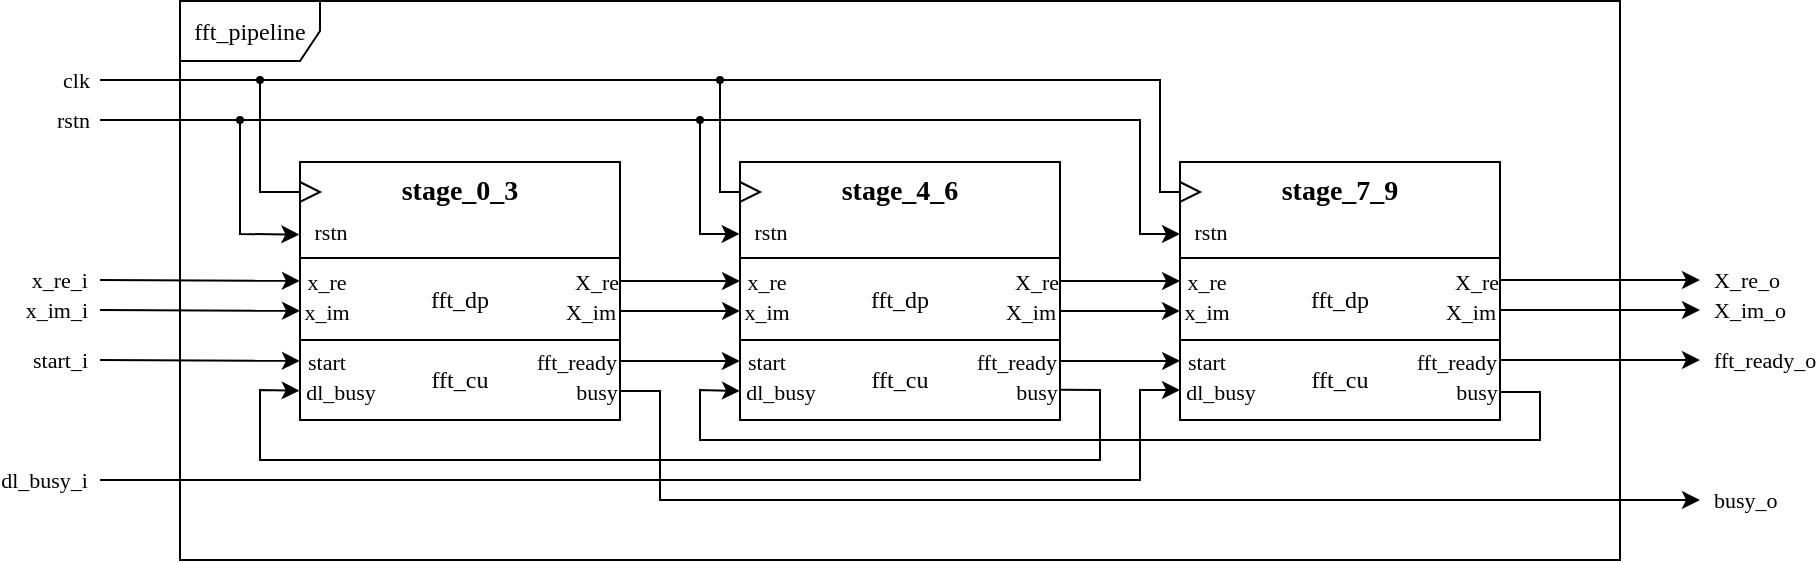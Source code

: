 <mxfile version="25.0.3">
  <diagram name="Page-1" id="58cdce13-f638-feb5-8d6f-7d28b1aa9fa0">
    <mxGraphModel dx="1434" dy="766" grid="1" gridSize="5" guides="1" tooltips="1" connect="1" arrows="1" fold="1" page="1" pageScale="1" pageWidth="1100" pageHeight="850" background="none" math="0" shadow="0">
      <root>
        <mxCell id="0" />
        <mxCell id="1" parent="0" />
        <mxCell id="S5aGi3HF0J0l1EgHDcWB-17" value="&lt;span&gt;stage_0_3&lt;/span&gt;" style="rounded=0;whiteSpace=wrap;html=1;fillColor=default;verticalAlign=top;fontFamily=NewsGotT;fontStyle=1;fontSize=14;" parent="1" vertex="1">
          <mxGeometry x="220" y="141" width="160" height="129" as="geometry" />
        </mxCell>
        <mxCell id="2a3bc250acf0617d-8" value="&lt;font data-font-src=&quot;https://db.onlinewebfonts.com/t/17e268efa7d01d3f0d6c6c4d95f4326c.ttf&quot;&gt;fft_pipeline&lt;/font&gt;" style="shape=umlFrame;whiteSpace=wrap;html=1;rounded=1;shadow=0;comic=0;labelBackgroundColor=none;strokeWidth=1;fontFamily=NewsGotT;fontSize=12;align=center;movable=1;resizable=1;rotatable=1;deletable=1;editable=1;locked=0;connectable=1;width=70;height=30;" parent="1" vertex="1">
          <mxGeometry x="160" y="60.5" width="720" height="279.5" as="geometry" />
        </mxCell>
        <mxCell id="S5aGi3HF0J0l1EgHDcWB-3" value="fft_dp" style="rounded=0;whiteSpace=wrap;html=1;fontFamily=NewsGotT;" parent="1" vertex="1">
          <mxGeometry x="220" y="189" width="160" height="41" as="geometry" />
        </mxCell>
        <mxCell id="S5aGi3HF0J0l1EgHDcWB-5" value="" style="endArrow=none;html=1;rounded=0;entryX=0;entryY=0.25;entryDx=0;entryDy=0;endFill=0;fontFamily=NewsGotT;" parent="1" edge="1">
          <mxGeometry width="50" height="50" relative="1" as="geometry">
            <mxPoint x="120" y="100" as="sourcePoint" />
            <mxPoint x="220" y="156" as="targetPoint" />
            <Array as="points">
              <mxPoint x="200" y="100" />
              <mxPoint x="200" y="156" />
            </Array>
          </mxGeometry>
        </mxCell>
        <mxCell id="S5aGi3HF0J0l1EgHDcWB-8" value="clk" style="edgeLabel;html=1;align=right;verticalAlign=middle;resizable=0;points=[];fontFamily=NewsGotT;" parent="S5aGi3HF0J0l1EgHDcWB-5" vertex="1" connectable="0">
          <mxGeometry x="-0.244" y="1" relative="1" as="geometry">
            <mxPoint x="-64" y="1" as="offset" />
          </mxGeometry>
        </mxCell>
        <mxCell id="S5aGi3HF0J0l1EgHDcWB-6" value="" style="triangle;whiteSpace=wrap;html=1;fontFamily=NewsGotT;" parent="1" vertex="1">
          <mxGeometry x="220" y="151" width="10" height="10" as="geometry" />
        </mxCell>
        <mxCell id="S5aGi3HF0J0l1EgHDcWB-19" value="fft_cu" style="rounded=0;whiteSpace=wrap;html=1;fontFamily=NewsGotT;" parent="1" vertex="1">
          <mxGeometry x="220" y="230" width="160" height="40" as="geometry" />
        </mxCell>
        <mxCell id="S5aGi3HF0J0l1EgHDcWB-20" value="start" style="text;html=1;align=center;verticalAlign=middle;resizable=0;points=[];autosize=1;strokeColor=none;fillColor=none;spacing=-5;fontSize=11;fontFamily=NewsGotT;" parent="1" vertex="1">
          <mxGeometry x="220" y="233" width="25" height="15" as="geometry" />
        </mxCell>
        <mxCell id="S5aGi3HF0J0l1EgHDcWB-22" value="dl_busy" style="text;html=1;align=center;verticalAlign=middle;resizable=0;points=[];autosize=1;strokeColor=none;fillColor=none;spacing=-5;fontSize=11;fontFamily=NewsGotT;" parent="1" vertex="1">
          <mxGeometry x="220" y="248" width="40" height="15" as="geometry" />
        </mxCell>
        <mxCell id="S5aGi3HF0J0l1EgHDcWB-23" value="x_re" style="text;html=1;align=center;verticalAlign=middle;resizable=0;points=[];autosize=1;strokeColor=none;fillColor=none;spacing=-5;fontSize=11;fontFamily=NewsGotT;" parent="1" vertex="1">
          <mxGeometry x="220" y="193" width="25" height="15" as="geometry" />
        </mxCell>
        <mxCell id="S5aGi3HF0J0l1EgHDcWB-24" value="x_im" style="text;html=1;align=center;verticalAlign=middle;resizable=0;points=[];autosize=1;strokeColor=none;fillColor=none;spacing=-5;fontSize=11;fontFamily=NewsGotT;" parent="1" vertex="1">
          <mxGeometry x="220" y="208" width="25" height="15" as="geometry" />
        </mxCell>
        <mxCell id="S5aGi3HF0J0l1EgHDcWB-25" value="fft_ready" style="text;html=1;align=center;verticalAlign=middle;resizable=0;points=[];autosize=1;strokeColor=none;fillColor=none;spacing=-5;fontSize=11;fontFamily=NewsGotT;" parent="1" vertex="1">
          <mxGeometry x="335" y="233" width="45" height="15" as="geometry" />
        </mxCell>
        <mxCell id="S5aGi3HF0J0l1EgHDcWB-95" value="busy_o" style="edgeStyle=orthogonalEdgeStyle;rounded=0;orthogonalLoop=1;jettySize=auto;html=1;fontFamily=NewsGotT;align=left;" parent="1" source="S5aGi3HF0J0l1EgHDcWB-26" edge="1">
          <mxGeometry x="1" y="-5" relative="1" as="geometry">
            <mxPoint x="920" y="310" as="targetPoint" />
            <Array as="points">
              <mxPoint x="400" y="255" />
              <mxPoint x="400" y="310" />
            </Array>
            <mxPoint x="5" y="-5" as="offset" />
          </mxGeometry>
        </mxCell>
        <mxCell id="S5aGi3HF0J0l1EgHDcWB-26" value="busy" style="text;html=1;align=center;verticalAlign=middle;resizable=0;points=[];autosize=1;strokeColor=none;fillColor=none;spacing=-5;fontSize=11;fontFamily=NewsGotT;" parent="1" vertex="1">
          <mxGeometry x="355" y="248" width="25" height="15" as="geometry" />
        </mxCell>
        <mxCell id="S5aGi3HF0J0l1EgHDcWB-29" value="X_re" style="text;html=1;align=center;verticalAlign=middle;resizable=0;points=[];autosize=1;strokeColor=none;fillColor=none;spacing=-5;fontSize=11;fontFamily=NewsGotT;" parent="1" vertex="1">
          <mxGeometry x="355" y="193" width="25" height="15" as="geometry" />
        </mxCell>
        <mxCell id="S5aGi3HF0J0l1EgHDcWB-30" value="X_im" style="text;html=1;align=center;verticalAlign=middle;resizable=0;points=[];autosize=1;strokeColor=none;fillColor=none;spacing=-5;fontSize=11;fontFamily=NewsGotT;" parent="1" vertex="1">
          <mxGeometry x="350" y="208" width="30" height="15" as="geometry" />
        </mxCell>
        <mxCell id="S5aGi3HF0J0l1EgHDcWB-31" value="rstn" style="text;html=1;align=center;verticalAlign=middle;resizable=0;points=[];autosize=1;strokeColor=none;fillColor=none;spacing=-5;fontSize=11;fontFamily=NewsGotT;" parent="1" vertex="1">
          <mxGeometry x="225" y="168" width="20" height="15" as="geometry" />
        </mxCell>
        <mxCell id="S5aGi3HF0J0l1EgHDcWB-35" value="" style="endArrow=classic;html=1;rounded=0;entryX=-0.002;entryY=0.281;entryDx=0;entryDy=0;entryPerimeter=0;fontFamily=NewsGotT;" parent="1" target="S5aGi3HF0J0l1EgHDcWB-17" edge="1">
          <mxGeometry width="50" height="50" relative="1" as="geometry">
            <mxPoint x="120" y="120" as="sourcePoint" />
            <mxPoint x="270" y="150" as="targetPoint" />
            <Array as="points">
              <mxPoint x="190" y="120" />
              <mxPoint x="190" y="177" />
            </Array>
          </mxGeometry>
        </mxCell>
        <mxCell id="S5aGi3HF0J0l1EgHDcWB-56" value="rstn" style="edgeLabel;html=1;align=right;verticalAlign=middle;resizable=0;points=[];fontFamily=NewsGotT;" parent="S5aGi3HF0J0l1EgHDcWB-35" vertex="1" connectable="0">
          <mxGeometry x="-0.932" relative="1" as="geometry">
            <mxPoint x="-10" as="offset" />
          </mxGeometry>
        </mxCell>
        <mxCell id="S5aGi3HF0J0l1EgHDcWB-36" value="" style="endArrow=classic;html=1;rounded=0;startArrow=oval;startFill=1;startSize=3;entryX=-0.001;entryY=0.279;entryDx=0;entryDy=0;entryPerimeter=0;fontFamily=NewsGotT;" parent="1" target="S5aGi3HF0J0l1EgHDcWB-37" edge="1">
          <mxGeometry width="50" height="50" relative="1" as="geometry">
            <mxPoint x="190" y="120" as="sourcePoint" />
            <mxPoint x="320" y="120" as="targetPoint" />
            <Array as="points">
              <mxPoint x="420" y="120" />
              <mxPoint x="420" y="177" />
            </Array>
          </mxGeometry>
        </mxCell>
        <mxCell id="S5aGi3HF0J0l1EgHDcWB-37" value="&lt;b&gt;stage_4_6&lt;/b&gt;" style="rounded=0;whiteSpace=wrap;html=1;fillColor=default;verticalAlign=top;fontFamily=NewsGotT;fontSize=14;" parent="1" vertex="1">
          <mxGeometry x="440" y="141" width="160" height="129" as="geometry" />
        </mxCell>
        <mxCell id="S5aGi3HF0J0l1EgHDcWB-38" value="fft_dp" style="rounded=0;whiteSpace=wrap;html=1;fontFamily=NewsGotT;" parent="1" vertex="1">
          <mxGeometry x="440" y="189" width="160" height="41" as="geometry" />
        </mxCell>
        <mxCell id="S5aGi3HF0J0l1EgHDcWB-39" value="" style="triangle;whiteSpace=wrap;html=1;fontFamily=NewsGotT;" parent="1" vertex="1">
          <mxGeometry x="440" y="151" width="10" height="10" as="geometry" />
        </mxCell>
        <mxCell id="S5aGi3HF0J0l1EgHDcWB-40" value="fft_cu" style="rounded=0;whiteSpace=wrap;html=1;fontFamily=NewsGotT;" parent="1" vertex="1">
          <mxGeometry x="440" y="230" width="160" height="40" as="geometry" />
        </mxCell>
        <mxCell id="S5aGi3HF0J0l1EgHDcWB-41" value="start" style="text;html=1;align=center;verticalAlign=middle;resizable=0;points=[];autosize=1;strokeColor=none;fillColor=none;spacing=-5;fontSize=11;fontFamily=NewsGotT;" parent="1" vertex="1">
          <mxGeometry x="440" y="233" width="25" height="15" as="geometry" />
        </mxCell>
        <mxCell id="S5aGi3HF0J0l1EgHDcWB-42" value="dl_busy" style="text;html=1;align=center;verticalAlign=middle;resizable=0;points=[];autosize=1;strokeColor=none;fillColor=none;spacing=-5;fontSize=11;fontFamily=NewsGotT;" parent="1" vertex="1">
          <mxGeometry x="440" y="248" width="40" height="15" as="geometry" />
        </mxCell>
        <mxCell id="S5aGi3HF0J0l1EgHDcWB-43" value="x_re" style="text;html=1;align=center;verticalAlign=middle;resizable=0;points=[];autosize=1;strokeColor=none;fillColor=none;spacing=-5;fontSize=11;fontFamily=NewsGotT;" parent="1" vertex="1">
          <mxGeometry x="440" y="193" width="25" height="15" as="geometry" />
        </mxCell>
        <mxCell id="S5aGi3HF0J0l1EgHDcWB-44" value="x_im" style="text;html=1;align=center;verticalAlign=middle;resizable=0;points=[];autosize=1;strokeColor=none;fillColor=none;spacing=-5;fontSize=11;fontFamily=NewsGotT;" parent="1" vertex="1">
          <mxGeometry x="440" y="208" width="25" height="15" as="geometry" />
        </mxCell>
        <mxCell id="S5aGi3HF0J0l1EgHDcWB-45" value="fft_ready" style="text;html=1;align=center;verticalAlign=middle;resizable=0;points=[];autosize=1;strokeColor=none;fillColor=none;spacing=-5;fontSize=11;fontFamily=NewsGotT;" parent="1" vertex="1">
          <mxGeometry x="555" y="233" width="45" height="15" as="geometry" />
        </mxCell>
        <mxCell id="S5aGi3HF0J0l1EgHDcWB-46" value="busy" style="text;html=1;align=center;verticalAlign=middle;resizable=0;points=[];autosize=1;strokeColor=none;fillColor=none;spacing=-5;fontSize=11;fontFamily=NewsGotT;" parent="1" vertex="1">
          <mxGeometry x="575" y="248" width="25" height="15" as="geometry" />
        </mxCell>
        <mxCell id="S5aGi3HF0J0l1EgHDcWB-47" value="X_re" style="text;html=1;align=center;verticalAlign=middle;resizable=0;points=[];autosize=1;strokeColor=none;fillColor=none;spacing=-5;fontSize=11;fontFamily=NewsGotT;" parent="1" vertex="1">
          <mxGeometry x="575" y="193" width="25" height="15" as="geometry" />
        </mxCell>
        <mxCell id="S5aGi3HF0J0l1EgHDcWB-48" value="X_im" style="text;html=1;align=center;verticalAlign=middle;resizable=0;points=[];autosize=1;strokeColor=none;fillColor=none;spacing=-5;fontSize=11;fontFamily=NewsGotT;" parent="1" vertex="1">
          <mxGeometry x="570" y="208" width="30" height="15" as="geometry" />
        </mxCell>
        <mxCell id="S5aGi3HF0J0l1EgHDcWB-49" value="rstn" style="text;html=1;align=center;verticalAlign=middle;resizable=0;points=[];autosize=1;strokeColor=none;fillColor=none;spacing=-5;fontSize=11;fontFamily=NewsGotT;" parent="1" vertex="1">
          <mxGeometry x="445" y="168" width="20" height="15" as="geometry" />
        </mxCell>
        <mxCell id="S5aGi3HF0J0l1EgHDcWB-50" value="" style="endArrow=none;html=1;rounded=0;startArrow=oval;startFill=1;startSize=3;entryX=0;entryY=0.5;entryDx=0;entryDy=0;fontFamily=NewsGotT;" parent="1" target="S5aGi3HF0J0l1EgHDcWB-39" edge="1">
          <mxGeometry width="50" height="50" relative="1" as="geometry">
            <mxPoint x="200" y="100" as="sourcePoint" />
            <mxPoint x="320" y="150" as="targetPoint" />
            <Array as="points">
              <mxPoint x="430" y="100" />
              <mxPoint x="430" y="156" />
            </Array>
          </mxGeometry>
        </mxCell>
        <mxCell id="S5aGi3HF0J0l1EgHDcWB-53" style="edgeStyle=orthogonalEdgeStyle;rounded=0;orthogonalLoop=1;jettySize=auto;html=1;entryX=-0.003;entryY=0.501;entryDx=0;entryDy=0;entryPerimeter=0;exitX=0.996;exitY=0.503;exitDx=0;exitDy=0;exitPerimeter=0;fontFamily=NewsGotT;" parent="1" source="S5aGi3HF0J0l1EgHDcWB-25" target="S5aGi3HF0J0l1EgHDcWB-41" edge="1">
          <mxGeometry relative="1" as="geometry">
            <mxPoint x="375" y="241.5" as="sourcePoint" />
            <mxPoint x="435" y="240.5" as="targetPoint" />
            <Array as="points">
              <mxPoint x="420" y="240" />
              <mxPoint x="420" y="240" />
            </Array>
          </mxGeometry>
        </mxCell>
        <mxCell id="S5aGi3HF0J0l1EgHDcWB-57" value="x_re_i" style="endArrow=classic;html=1;rounded=0;align=right;entryX=-0.002;entryY=0.496;entryDx=0;entryDy=0;entryPerimeter=0;fontFamily=NewsGotT;" parent="1" target="S5aGi3HF0J0l1EgHDcWB-23" edge="1">
          <mxGeometry x="-1" y="5" width="50" height="50" relative="1" as="geometry">
            <mxPoint x="120" y="200" as="sourcePoint" />
            <mxPoint x="220" y="200" as="targetPoint" />
            <mxPoint x="-5" y="5" as="offset" />
          </mxGeometry>
        </mxCell>
        <mxCell id="S5aGi3HF0J0l1EgHDcWB-58" value="x_im_i" style="endArrow=classic;html=1;rounded=0;entryX=0.001;entryY=0.495;entryDx=0;entryDy=0;entryPerimeter=0;align=right;fontFamily=NewsGotT;" parent="1" target="S5aGi3HF0J0l1EgHDcWB-24" edge="1">
          <mxGeometry x="-1" y="5" width="50" height="50" relative="1" as="geometry">
            <mxPoint x="120" y="215" as="sourcePoint" />
            <mxPoint x="220" y="217.83" as="targetPoint" />
            <mxPoint x="-5" y="5" as="offset" />
          </mxGeometry>
        </mxCell>
        <mxCell id="S5aGi3HF0J0l1EgHDcWB-59" value="start_i" style="endArrow=classic;html=1;rounded=0;align=right;entryX=-0.002;entryY=0.496;entryDx=0;entryDy=0;entryPerimeter=0;fontFamily=NewsGotT;" parent="1" target="S5aGi3HF0J0l1EgHDcWB-20" edge="1">
          <mxGeometry x="-1" y="5" width="50" height="50" relative="1" as="geometry">
            <mxPoint x="120" y="240" as="sourcePoint" />
            <mxPoint x="220" y="241" as="targetPoint" />
            <mxPoint x="-5" y="5" as="offset" />
          </mxGeometry>
        </mxCell>
        <mxCell id="S5aGi3HF0J0l1EgHDcWB-60" value="dl_busy_i" style="endArrow=classic;html=1;rounded=0;align=right;fontFamily=NewsGotT;" parent="1" edge="1">
          <mxGeometry x="-1" y="5" width="50" height="50" relative="1" as="geometry">
            <mxPoint x="120" y="300" as="sourcePoint" />
            <mxPoint x="660" y="255" as="targetPoint" />
            <mxPoint x="-5" y="5" as="offset" />
            <Array as="points">
              <mxPoint x="640" y="300" />
              <mxPoint x="640" y="255" />
            </Array>
          </mxGeometry>
        </mxCell>
        <mxCell id="S5aGi3HF0J0l1EgHDcWB-61" value="&lt;b&gt;stage_7_9&lt;/b&gt;" style="rounded=0;whiteSpace=wrap;html=1;fillColor=default;verticalAlign=top;fontFamily=NewsGotT;fontSize=14;" parent="1" vertex="1">
          <mxGeometry x="660" y="141" width="160" height="129" as="geometry" />
        </mxCell>
        <mxCell id="S5aGi3HF0J0l1EgHDcWB-62" value="fft_dp" style="rounded=0;whiteSpace=wrap;html=1;fontFamily=NewsGotT;" parent="1" vertex="1">
          <mxGeometry x="660" y="189" width="160" height="41" as="geometry" />
        </mxCell>
        <mxCell id="S5aGi3HF0J0l1EgHDcWB-63" value="" style="triangle;whiteSpace=wrap;html=1;fontFamily=NewsGotT;" parent="1" vertex="1">
          <mxGeometry x="660" y="151" width="10" height="10" as="geometry" />
        </mxCell>
        <mxCell id="S5aGi3HF0J0l1EgHDcWB-64" value="fft_cu" style="rounded=0;whiteSpace=wrap;html=1;fontFamily=NewsGotT;" parent="1" vertex="1">
          <mxGeometry x="660" y="230" width="160" height="40" as="geometry" />
        </mxCell>
        <mxCell id="S5aGi3HF0J0l1EgHDcWB-65" value="start" style="text;html=1;align=center;verticalAlign=middle;resizable=0;points=[];autosize=1;strokeColor=none;fillColor=none;spacing=-5;fontSize=11;fontFamily=NewsGotT;" parent="1" vertex="1">
          <mxGeometry x="660" y="233" width="25" height="15" as="geometry" />
        </mxCell>
        <mxCell id="S5aGi3HF0J0l1EgHDcWB-66" value="dl_busy" style="text;html=1;align=center;verticalAlign=middle;resizable=0;points=[];autosize=1;strokeColor=none;fillColor=none;spacing=-5;fontSize=11;fontFamily=NewsGotT;" parent="1" vertex="1">
          <mxGeometry x="660" y="248" width="40" height="15" as="geometry" />
        </mxCell>
        <mxCell id="S5aGi3HF0J0l1EgHDcWB-67" value="x_re" style="text;html=1;align=center;verticalAlign=middle;resizable=0;points=[];autosize=1;strokeColor=none;fillColor=none;spacing=-5;fontSize=11;fontFamily=NewsGotT;" parent="1" vertex="1">
          <mxGeometry x="660" y="193" width="25" height="15" as="geometry" />
        </mxCell>
        <mxCell id="S5aGi3HF0J0l1EgHDcWB-68" value="x_im" style="text;html=1;align=center;verticalAlign=middle;resizable=0;points=[];autosize=1;strokeColor=none;fillColor=none;spacing=-5;fontSize=11;fontFamily=NewsGotT;" parent="1" vertex="1">
          <mxGeometry x="660" y="208" width="25" height="15" as="geometry" />
        </mxCell>
        <mxCell id="S5aGi3HF0J0l1EgHDcWB-94" value="&lt;div align=&quot;left&quot;&gt;fft_ready_o&lt;/div&gt;" style="edgeStyle=orthogonalEdgeStyle;rounded=0;orthogonalLoop=1;jettySize=auto;html=1;align=left;fontFamily=NewsGotT;" parent="1" source="S5aGi3HF0J0l1EgHDcWB-69" edge="1">
          <mxGeometry x="1" y="-5" relative="1" as="geometry">
            <mxPoint x="920" y="240" as="targetPoint" />
            <mxPoint x="5" y="-5" as="offset" />
          </mxGeometry>
        </mxCell>
        <mxCell id="S5aGi3HF0J0l1EgHDcWB-69" value="fft_ready" style="text;html=1;align=center;verticalAlign=middle;resizable=0;points=[];autosize=1;strokeColor=none;fillColor=none;spacing=-5;fontSize=11;fontFamily=NewsGotT;" parent="1" vertex="1">
          <mxGeometry x="775" y="233" width="45" height="15" as="geometry" />
        </mxCell>
        <mxCell id="S5aGi3HF0J0l1EgHDcWB-70" value="busy" style="text;html=1;align=center;verticalAlign=middle;resizable=0;points=[];autosize=1;strokeColor=none;fillColor=none;spacing=-5;fontSize=11;fontFamily=NewsGotT;" parent="1" vertex="1">
          <mxGeometry x="795" y="248" width="25" height="15" as="geometry" />
        </mxCell>
        <mxCell id="S5aGi3HF0J0l1EgHDcWB-92" value="&lt;div&gt;X_re_o&lt;br&gt;&lt;/div&gt;" style="edgeStyle=orthogonalEdgeStyle;rounded=0;orthogonalLoop=1;jettySize=auto;html=1;align=left;fontFamily=NewsGotT;" parent="1" source="S5aGi3HF0J0l1EgHDcWB-71" edge="1">
          <mxGeometry x="1" y="-5" relative="1" as="geometry">
            <mxPoint x="920" y="200" as="targetPoint" />
            <mxPoint x="5" y="-5" as="offset" />
          </mxGeometry>
        </mxCell>
        <mxCell id="S5aGi3HF0J0l1EgHDcWB-71" value="X_re" style="text;html=1;align=center;verticalAlign=middle;resizable=0;points=[];autosize=1;strokeColor=none;fillColor=none;spacing=-5;fontSize=11;fontFamily=NewsGotT;" parent="1" vertex="1">
          <mxGeometry x="795" y="193" width="25" height="15" as="geometry" />
        </mxCell>
        <mxCell id="S5aGi3HF0J0l1EgHDcWB-93" value="X_im_o" style="edgeStyle=orthogonalEdgeStyle;rounded=0;orthogonalLoop=1;jettySize=auto;html=1;align=left;fontFamily=NewsGotT;" parent="1" source="S5aGi3HF0J0l1EgHDcWB-72" edge="1">
          <mxGeometry x="1" y="-5" relative="1" as="geometry">
            <mxPoint x="920" y="215" as="targetPoint" />
            <mxPoint x="5" y="-5" as="offset" />
          </mxGeometry>
        </mxCell>
        <mxCell id="S5aGi3HF0J0l1EgHDcWB-72" value="X_im" style="text;html=1;align=center;verticalAlign=middle;resizable=0;points=[];autosize=1;strokeColor=none;fillColor=none;spacing=-5;fontSize=11;fontFamily=NewsGotT;" parent="1" vertex="1">
          <mxGeometry x="790" y="208" width="30" height="15" as="geometry" />
        </mxCell>
        <mxCell id="S5aGi3HF0J0l1EgHDcWB-73" value="rstn" style="text;html=1;align=center;verticalAlign=middle;resizable=0;points=[];autosize=1;strokeColor=none;fillColor=none;spacing=-5;fontSize=11;fontFamily=NewsGotT;" parent="1" vertex="1">
          <mxGeometry x="665" y="168" width="20" height="15" as="geometry" />
        </mxCell>
        <mxCell id="S5aGi3HF0J0l1EgHDcWB-78" value="" style="endArrow=none;html=1;rounded=0;startArrow=oval;startFill=1;startSize=3;fontFamily=NewsGotT;" parent="1" edge="1">
          <mxGeometry width="50" height="50" relative="1" as="geometry">
            <mxPoint x="430" y="100" as="sourcePoint" />
            <mxPoint x="660" y="156" as="targetPoint" />
            <Array as="points">
              <mxPoint x="650" y="100" />
              <mxPoint x="650" y="156" />
            </Array>
          </mxGeometry>
        </mxCell>
        <mxCell id="S5aGi3HF0J0l1EgHDcWB-79" value="" style="endArrow=classic;html=1;rounded=0;startArrow=oval;startFill=1;startSize=3;entryX=-0.001;entryY=0.279;entryDx=0;entryDy=0;entryPerimeter=0;fontFamily=NewsGotT;" parent="1" edge="1">
          <mxGeometry width="50" height="50" relative="1" as="geometry">
            <mxPoint x="420" y="120" as="sourcePoint" />
            <mxPoint x="660" y="177" as="targetPoint" />
            <Array as="points">
              <mxPoint x="640" y="120" />
              <mxPoint x="640" y="177" />
            </Array>
          </mxGeometry>
        </mxCell>
        <mxCell id="S5aGi3HF0J0l1EgHDcWB-81" value="" style="endArrow=classic;html=1;rounded=0;exitX=0.995;exitY=0.461;exitDx=0;exitDy=0;exitPerimeter=0;entryX=-0.004;entryY=0.49;entryDx=0;entryDy=0;entryPerimeter=0;endFill=1;fontFamily=NewsGotT;" parent="1" source="S5aGi3HF0J0l1EgHDcWB-46" target="S5aGi3HF0J0l1EgHDcWB-22" edge="1">
          <mxGeometry width="50" height="50" relative="1" as="geometry">
            <mxPoint x="415" y="195" as="sourcePoint" />
            <mxPoint x="465" y="145" as="targetPoint" />
            <Array as="points">
              <mxPoint x="620" y="255" />
              <mxPoint x="620" y="290" />
              <mxPoint x="200" y="290" />
              <mxPoint x="200" y="255" />
            </Array>
          </mxGeometry>
        </mxCell>
        <mxCell id="S5aGi3HF0J0l1EgHDcWB-83" value="" style="endArrow=classic;html=1;rounded=0;exitX=0.996;exitY=0.504;exitDx=0;exitDy=0;exitPerimeter=0;entryX=-0.001;entryY=0.498;entryDx=0;entryDy=0;entryPerimeter=0;endFill=1;fontFamily=NewsGotT;" parent="1" target="S5aGi3HF0J0l1EgHDcWB-42" edge="1">
          <mxGeometry width="50" height="50" relative="1" as="geometry">
            <mxPoint x="820" y="256" as="sourcePoint" />
            <mxPoint x="440" y="257" as="targetPoint" />
            <Array as="points">
              <mxPoint x="840" y="256" />
              <mxPoint x="840" y="280" />
              <mxPoint x="420" y="280" />
              <mxPoint x="420" y="255" />
            </Array>
          </mxGeometry>
        </mxCell>
        <mxCell id="S5aGi3HF0J0l1EgHDcWB-87" style="edgeStyle=orthogonalEdgeStyle;rounded=0;orthogonalLoop=1;jettySize=auto;html=1;entryX=0.001;entryY=0.501;entryDx=0;entryDy=0;entryPerimeter=0;fontFamily=NewsGotT;" parent="1" source="S5aGi3HF0J0l1EgHDcWB-29" target="S5aGi3HF0J0l1EgHDcWB-43" edge="1">
          <mxGeometry relative="1" as="geometry" />
        </mxCell>
        <mxCell id="S5aGi3HF0J0l1EgHDcWB-88" style="edgeStyle=orthogonalEdgeStyle;rounded=0;orthogonalLoop=1;jettySize=auto;html=1;entryX=0.002;entryY=0.499;entryDx=0;entryDy=0;entryPerimeter=0;fontFamily=NewsGotT;" parent="1" source="S5aGi3HF0J0l1EgHDcWB-30" target="S5aGi3HF0J0l1EgHDcWB-44" edge="1">
          <mxGeometry relative="1" as="geometry" />
        </mxCell>
        <mxCell id="S5aGi3HF0J0l1EgHDcWB-89" style="edgeStyle=orthogonalEdgeStyle;rounded=0;orthogonalLoop=1;jettySize=auto;html=1;entryX=0.002;entryY=0.5;entryDx=0;entryDy=0;entryPerimeter=0;fontFamily=NewsGotT;" parent="1" source="S5aGi3HF0J0l1EgHDcWB-47" target="S5aGi3HF0J0l1EgHDcWB-67" edge="1">
          <mxGeometry relative="1" as="geometry" />
        </mxCell>
        <mxCell id="S5aGi3HF0J0l1EgHDcWB-90" style="edgeStyle=orthogonalEdgeStyle;rounded=0;orthogonalLoop=1;jettySize=auto;html=1;entryX=0.001;entryY=0.499;entryDx=0;entryDy=0;entryPerimeter=0;fontFamily=NewsGotT;" parent="1" source="S5aGi3HF0J0l1EgHDcWB-48" target="S5aGi3HF0J0l1EgHDcWB-68" edge="1">
          <mxGeometry relative="1" as="geometry" />
        </mxCell>
        <mxCell id="S5aGi3HF0J0l1EgHDcWB-91" style="edgeStyle=orthogonalEdgeStyle;rounded=0;orthogonalLoop=1;jettySize=auto;html=1;entryX=0.003;entryY=0.495;entryDx=0;entryDy=0;entryPerimeter=0;fontFamily=NewsGotT;" parent="1" source="S5aGi3HF0J0l1EgHDcWB-45" target="S5aGi3HF0J0l1EgHDcWB-65" edge="1">
          <mxGeometry relative="1" as="geometry" />
        </mxCell>
      </root>
    </mxGraphModel>
  </diagram>
</mxfile>
